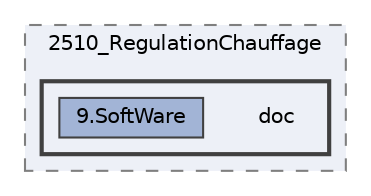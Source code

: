 digraph "C:/Users/thebi/Documents/2510_RegulationChauffage/doc"
{
 // LATEX_PDF_SIZE
  bgcolor="transparent";
  edge [fontname=Helvetica,fontsize=10,labelfontname=Helvetica,labelfontsize=10];
  node [fontname=Helvetica,fontsize=10,shape=box,height=0.2,width=0.4];
  compound=true
  subgraph clusterdir_1b06078b4d982c1b64abd34436c8aa54 {
    graph [ bgcolor="#edf0f7", pencolor="grey50", label="2510_RegulationChauffage", fontname=Helvetica,fontsize=10 style="filled,dashed", URL="dir_1b06078b4d982c1b64abd34436c8aa54.html",tooltip=""]
  subgraph clusterdir_9ce5bac9cd81f23a20cf451fc30b31c2 {
    graph [ bgcolor="#edf0f7", pencolor="grey25", label="", fontname=Helvetica,fontsize=10 style="filled,bold", URL="dir_9ce5bac9cd81f23a20cf451fc30b31c2.html",tooltip=""]
    dir_9ce5bac9cd81f23a20cf451fc30b31c2 [shape=plaintext, label="doc"];
  dir_62261ce8f5512dd0af63408535a215d7 [label="9.SoftWare", fillcolor="#a2b4d6", color="grey25", style="filled", URL="dir_62261ce8f5512dd0af63408535a215d7.html",tooltip=""];
  }
  }
}
